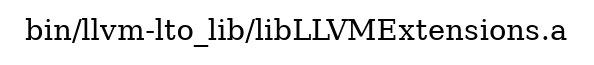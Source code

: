digraph "bin/llvm-lto_lib/libLLVMExtensions.a" {
	label="bin/llvm-lto_lib/libLLVMExtensions.a";
	rankdir=LR;

}
